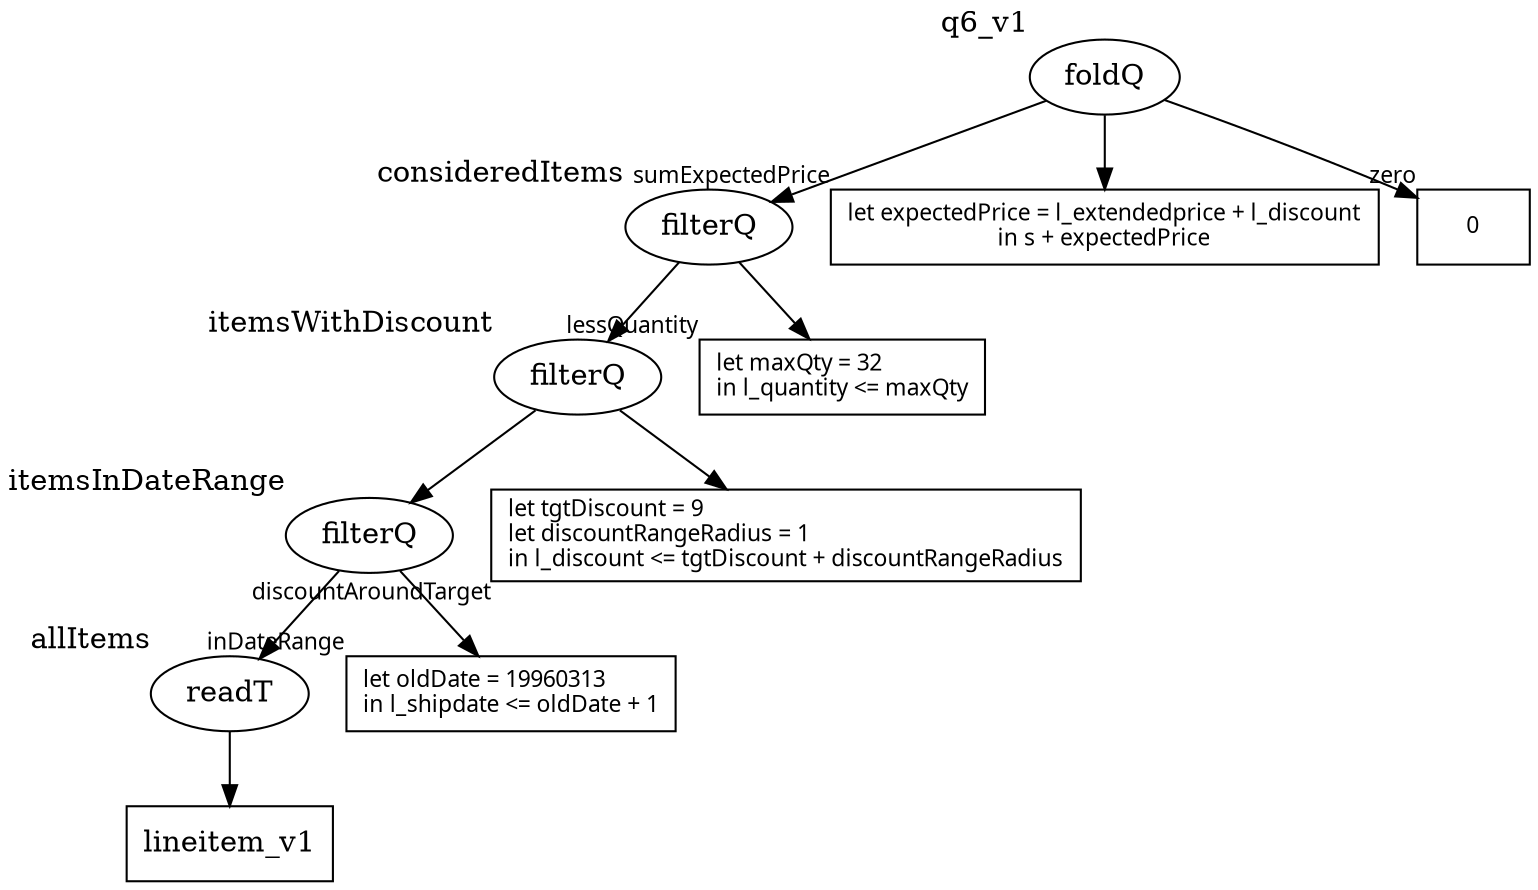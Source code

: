 digraph G {

  /* Operator tree */

  allItems [label=readT, xlabel=allItems]
  allItems -> lineitem_v1

  itemsInDateRange [label=filterQ, xlabel=itemsInDateRange]
  itemsInDateRange -> allItems
  itemsInDateRange -> inDateRange

  itemsWithDiscount [label=filterQ, xlabel=itemsWithDiscount]
  itemsWithDiscount -> itemsInDateRange
  itemsWithDiscount -> discountAroundTarget

  consideredItems [label=filterQ, xlabel=consideredItems]
  consideredItems -> itemsWithDiscount
  consideredItems -> lessQuantity

  q6_v1 [label=foldQ, xlabel=q6_v1]
  q6_v1 -> consideredItems
  q6_v1 -> sumExpectedPrice
  q6_v1 -> zero

  /* code content */
  lineitem_v1 [shape=rect]

  inDateRange [shape=rect, xlabel=inDateRange,
               fontname=ubuntu, fontsize=11,
               label="let oldDate = 19960313\lin l_shipdate <= oldDate + 1"]

  discountAroundTarget [shape=rect, xlabel=discountAroundTarget,
                        fontname=ubuntu, fontsize=11,
                        label="let tgtDiscount = 9\llet discountRangeRadius = 1\lin l_discount <= tgtDiscount + discountRangeRadius"]

  lessQuantity [shape=rect, xlabel=lessQuantity,
                fontname=ubuntu, fontsize=11,
                label="let maxQty = 32\lin l_quantity <= maxQty"]

  sumExpectedPrice [shape=rect, xlabel=sumExpectedPrice,
                    fontname=ubuntu, fontsize=11,
                    label="let expectedPrice = l_extendedprice + l_discount\lin s + expectedPrice"]
  zero [shape=rect, xlabel=zero,
        fontname=ubuntu, fontsize=11,
        label="0"]
}
